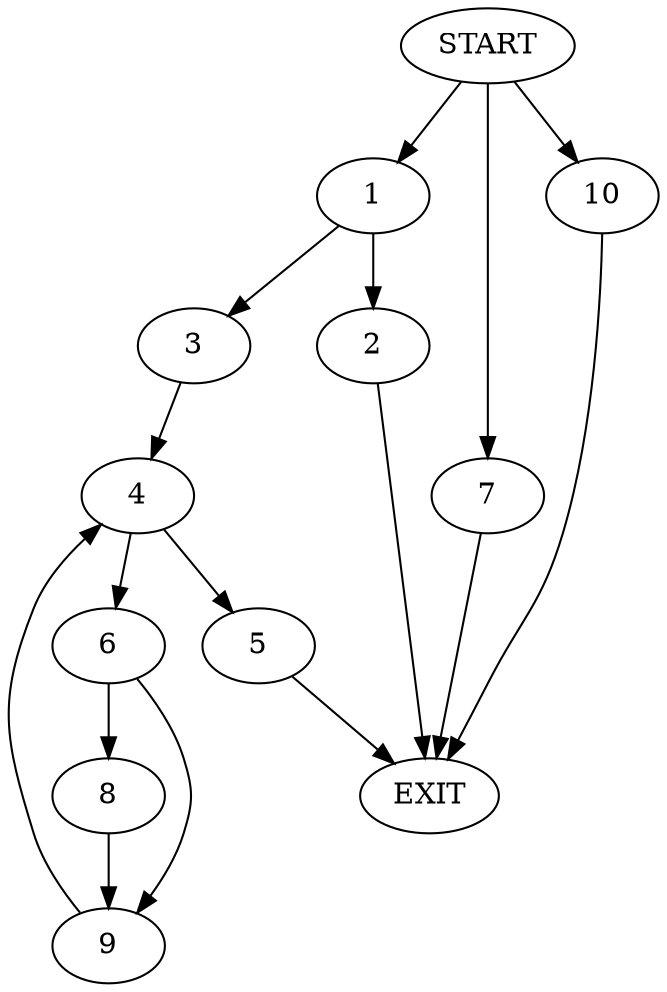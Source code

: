 digraph {
0 [label="START"]
11 [label="EXIT"]
0 -> 1
1 -> 2
1 -> 3
3 -> 4
2 -> 11
4 -> 5
4 -> 6
0 -> 7
7 -> 11
6 -> 8
6 -> 9
5 -> 11
8 -> 9
9 -> 4
0 -> 10
10 -> 11
}
